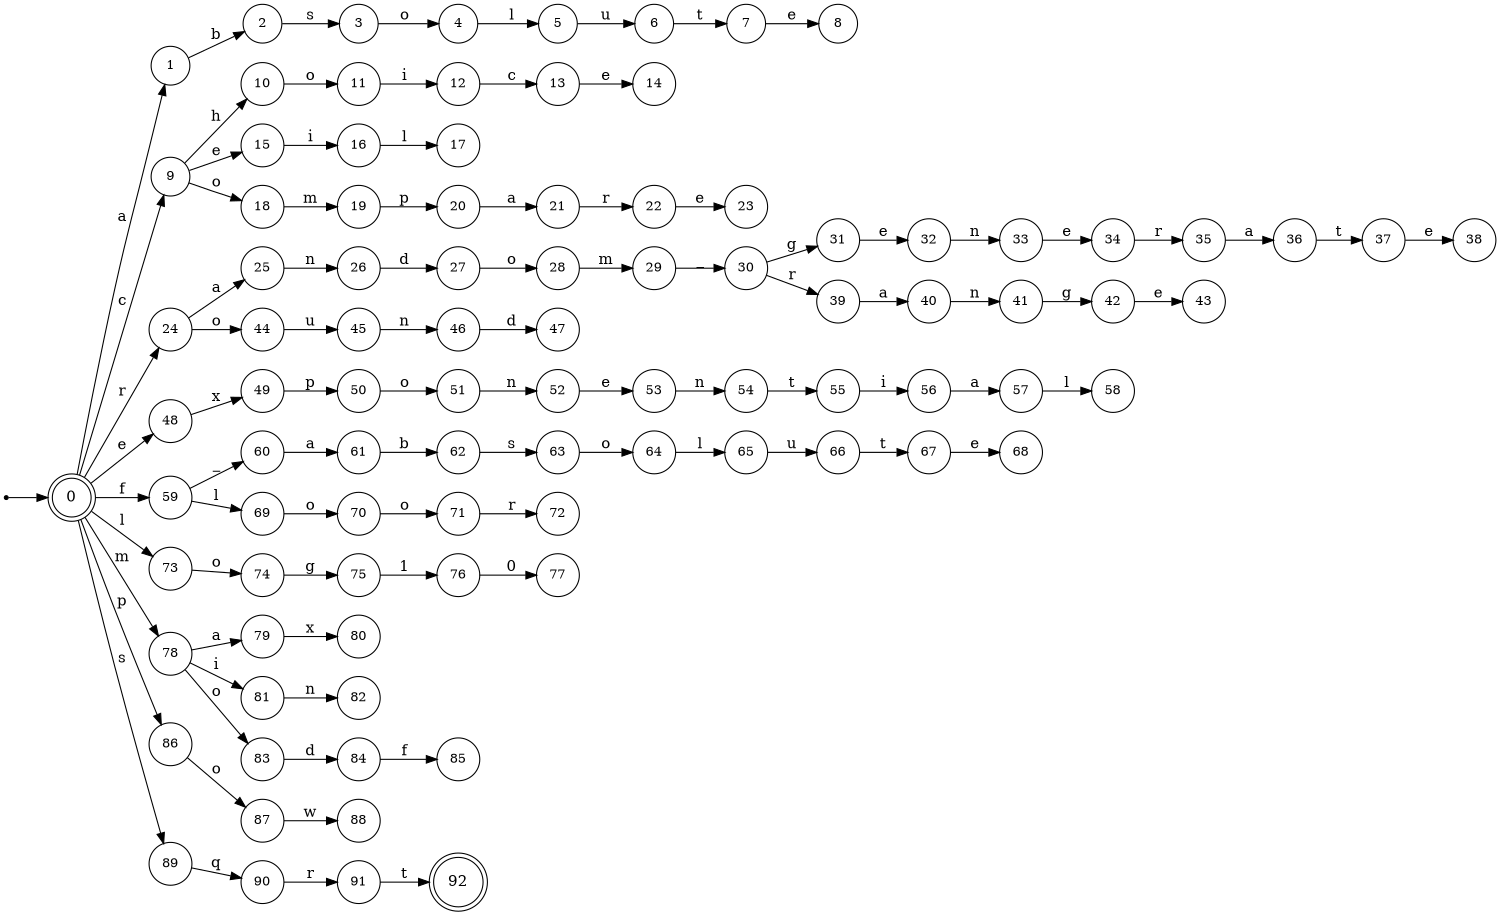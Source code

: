 digraph finite_state_machine {
	rankdir=LR;
	size="10,10"

	node [ shape = doublecircle, label = "0", fontsize  = 14] n0;

	node [ shape = circle, label = "1", fontsize  = 12] n1;
	node [ shape = circle, label = "2", fontsize  = 12] n2;
	node [ shape = circle, label = "3", fontsize  = 12] n3;
	node [ shape = circle, label = "4", fontsize  = 12] n4;
	node [ shape = circle, label = "5", fontsize  = 12] n5;
	node [ shape = circle, label = "6", fontsize  = 12] n6;
	node [ shape = circle, label = "7", fontsize  = 12] n7;
	node [ shape = circle, label = "8", fontsize  = 12] n8;
	node [ shape = circle, label = "9", fontsize  = 12] n9;
	node [ shape = circle, label = "10", fontsize  = 12] n10;
	node [ shape = circle, label = "11", fontsize  = 12] n11;
	node [ shape = circle, label = "12", fontsize  = 12] n12;
	node [ shape = circle, label = "13", fontsize  = 12] n13;
	node [ shape = circle, label = "14", fontsize  = 12] n14;
	node [ shape = circle, label = "15", fontsize  = 12] n15;
	node [ shape = circle, label = "16", fontsize  = 12] n16;
	node [ shape = circle, label = "17", fontsize  = 12] n17;
	node [ shape = circle, label = "18", fontsize  = 12] n18;
	node [ shape = circle, label = "19", fontsize  = 12] n19;
	node [ shape = circle, label = "20", fontsize  = 12] n20;
	node [ shape = circle, label = "21", fontsize  = 12] n21;
	node [ shape = circle, label = "22", fontsize  = 12] n22;
	node [ shape = circle, label = "23", fontsize  = 12] n23;
	node [ shape = circle, label = "24", fontsize  = 12] n24;
	node [ shape = circle, label = "25", fontsize  = 12] n25;
	node [ shape = circle, label = "26", fontsize  = 12] n26;
	node [ shape = circle, label = "27", fontsize  = 12] n27;
	node [ shape = circle, label = "28", fontsize  = 12] n28;
	node [ shape = circle, label = "29", fontsize  = 12] n29;
	node [ shape = circle, label = "30", fontsize  = 12] n30;
	node [ shape = circle, label = "31", fontsize  = 12] n31;
	node [ shape = circle, label = "32", fontsize  = 12] n32;
	node [ shape = circle, label = "33", fontsize  = 12] n33;
	node [ shape = circle, label = "34", fontsize  = 12] n34;
	node [ shape = circle, label = "35", fontsize  = 12] n35;
	node [ shape = circle, label = "36", fontsize  = 12] n36;
	node [ shape = circle, label = "37", fontsize  = 12] n37;
	node [ shape = circle, label = "38", fontsize  = 12] n38;
	node [ shape = circle, label = "39", fontsize  = 12] n39;
	node [ shape = circle, label = "40", fontsize  = 12] n40;
	node [ shape = circle, label = "41", fontsize  = 12] n41;
	node [ shape = circle, label = "42", fontsize  = 12] n42;
	node [ shape = circle, label = "43", fontsize  = 12] n43;
	node [ shape = circle, label = "44", fontsize  = 12] n44;
	node [ shape = circle, label = "45", fontsize  = 12] n45;
	node [ shape = circle, label = "46", fontsize  = 12] n46;
	node [ shape = circle, label = "47", fontsize  = 12] n47;
	node [ shape = circle, label = "48", fontsize  = 12] n48;
	node [ shape = circle, label = "49", fontsize  = 12] n49;
	node [ shape = circle, label = "50", fontsize  = 12] n50;
	node [ shape = circle, label = "51", fontsize  = 12] n51;
	node [ shape = circle, label = "52", fontsize  = 12] n52;
	node [ shape = circle, label = "53", fontsize  = 12] n53;
	node [ shape = circle, label = "54", fontsize  = 12] n54;
	node [ shape = circle, label = "55", fontsize  = 12] n55;
	node [ shape = circle, label = "56", fontsize  = 12] n56;
	node [ shape = circle, label = "57", fontsize  = 12] n57;
	node [ shape = circle, label = "58", fontsize  = 12] n58;
	node [ shape = circle, label = "59", fontsize  = 12] n59;
	node [ shape = circle, label = "60", fontsize  = 12] n60;
	node [ shape = circle, label = "61", fontsize  = 12] n61;
	node [ shape = circle, label = "62", fontsize  = 12] n62;
	node [ shape = circle, label = "63", fontsize  = 12] n63;
	node [ shape = circle, label = "64", fontsize  = 12] n64;
	node [ shape = circle, label = "65", fontsize  = 12] n65;
	node [ shape = circle, label = "66", fontsize  = 12] n66;
	node [ shape = circle, label = "67", fontsize  = 12] n67;
	node [ shape = circle, label = "68", fontsize  = 12] n68;
	node [ shape = circle, label = "69", fontsize  = 12] n69;
	node [ shape = circle, label = "70", fontsize  = 12] n70;
	node [ shape = circle, label = "71", fontsize  = 12] n71;
	node [ shape = circle, label = "72", fontsize  = 12] n72;
	node [ shape = circle, label = "73", fontsize  = 12] n73;
	node [ shape = circle, label = "74", fontsize  = 12] n74;
	node [ shape = circle, label = "75", fontsize  = 12] n75;
	node [ shape = circle, label = "76", fontsize  = 12] n76;
	node [ shape = circle, label = "77", fontsize  = 12] n77;
	node [ shape = circle, label = "78", fontsize  = 12] n78;
	node [ shape = circle, label = "79", fontsize  = 12] n79;
	node [ shape = circle, label = "80", fontsize  = 12] n80;
	node [ shape = circle, label = "81", fontsize  = 12] n81;
	node [ shape = circle, label = "82", fontsize  = 12] n82;
	node [ shape = circle, label = "83", fontsize  = 12] n83;
	node [ shape = circle, label = "84", fontsize  = 12] n84;
	node [ shape = circle, label = "85", fontsize  = 12] n85;
	node [ shape = circle, label = "86", fontsize  = 12] n86;
	node [ shape = circle, label = "87", fontsize  = 12] n87;
	node [ shape = circle, label = "88", fontsize  = 12] n88;
	node [ shape = circle, label = "89", fontsize  = 12] n89;
	node [ shape = circle, label = "90", fontsize  = 12] n90;
	node [ shape = circle, label = "91", fontsize  = 12] n91;

	node [ shape = doublecircle, label = "92", fontsize  = 14] n92;

	node [shape = point ]; qi
	qi -> n0;

	n0 -> n1 [ label = "a" ];
	n1 -> n2 [ label = "b" ];
	n2 -> n3 [ label = "s" ];
	n3 -> n4 [ label = "o" ];
	n4 -> n5 [ label = "l" ];
	n5 -> n6 [ label = "u" ];
	n6 -> n7 [ label = "t" ];
	n7 -> n8 [ label = "e" ];
	n0 -> n9 [ label = "c" ];
	n9 -> n10 [ label = "h" ];
	n10 -> n11 [ label = "o" ];
	n11 -> n12 [ label = "i" ];
	n12 -> n13 [ label = "c" ];
	n13 -> n14 [ label = "e" ];
	n9 -> n15 [ label = "e" ];
	n15 -> n16 [ label = "i" ];
	n16 -> n17 [ label = "l" ];
	n9 -> n18 [ label = "o" ];
	n18 -> n19 [ label = "m" ];
	n19 -> n20 [ label = "p" ];
	n20 -> n21 [ label = "a" ];
	n21 -> n22 [ label = "r" ];
	n22 -> n23 [ label = "e" ];
	n0 -> n24 [ label = "r" ];
	n24 -> n25 [ label = "a" ];
	n25 -> n26 [ label = "n" ];
	n26 -> n27 [ label = "d" ];
	n27 -> n28 [ label = "o" ];
	n28 -> n29 [ label = "m" ];
	n29 -> n30 [ label = "_" ];
	n30 -> n31 [ label = "g" ];
	n31 -> n32 [ label = "e" ];
	n32 -> n33 [ label = "n" ];
	n33 -> n34 [ label = "e" ];
	n34 -> n35 [ label = "r" ];
	n35 -> n36 [ label = "a" ];
	n36 -> n37 [ label = "t" ];
	n37 -> n38 [ label = "e" ];
	n30 -> n39 [ label = "r" ];
	n39 -> n40 [ label = "a" ];
	n40 -> n41 [ label = "n" ];
	n41 -> n42 [ label = "g" ];
	n42 -> n43 [ label = "e" ];
	n24 -> n44 [ label = "o" ];
	n44 -> n45 [ label = "u" ];
	n45 -> n46 [ label = "n" ];
	n46 -> n47 [ label = "d" ];
	n0 -> n48 [ label = "e" ];
	n48 -> n49 [ label = "x" ];
	n49 -> n50 [ label = "p" ];
	n50 -> n51 [ label = "o" ];
	n51 -> n52 [ label = "n" ];
	n52 -> n53 [ label = "e" ];
	n53 -> n54 [ label = "n" ];
	n54 -> n55 [ label = "t" ];
	n55 -> n56 [ label = "i" ];
	n56 -> n57 [ label = "a" ];
	n57 -> n58 [ label = "l" ];
	n0 -> n59 [ label = "f" ];
	n59 -> n60 [ label = "_" ];
	n60 -> n61 [ label = "a" ];
	n61 -> n62 [ label = "b" ];
	n62 -> n63 [ label = "s" ];
	n63 -> n64 [ label = "o" ];
	n64 -> n65 [ label = "l" ];
	n65 -> n66 [ label = "u" ];
	n66 -> n67 [ label = "t" ];
	n67 -> n68 [ label = "e" ];
	n59 -> n69 [ label = "l" ];
	n69 -> n70 [ label = "o" ];
	n70 -> n71 [ label = "o" ];
	n71 -> n72 [ label = "r" ];
	n0 -> n73 [ label = "l" ];
	n73 -> n74 [ label = "o" ];
	n74 -> n75 [ label = "g" ];
	n75 -> n76 [ label = "1" ];
	n76 -> n77 [ label = "0" ];
	n0 -> n78 [ label = "m" ];
	n78 -> n79 [ label = "a" ];
	n79 -> n80 [ label = "x" ];
	n78 -> n81 [ label = "i" ];
	n81 -> n82 [ label = "n" ];
	n78 -> n83 [ label = "o" ];
	n83 -> n84 [ label = "d" ];
	n84 -> n85 [ label = "f" ];
	n0 -> n86 [ label = "p" ];
	n86 -> n87 [ label = "o" ];
	n87 -> n88 [ label = "w" ];
	n0 -> n89 [ label = "s" ];
	n89 -> n90 [ label = "q" ];
	n90 -> n91 [ label = "r" ];
	n91 -> n92 [ label = "t" ];
}